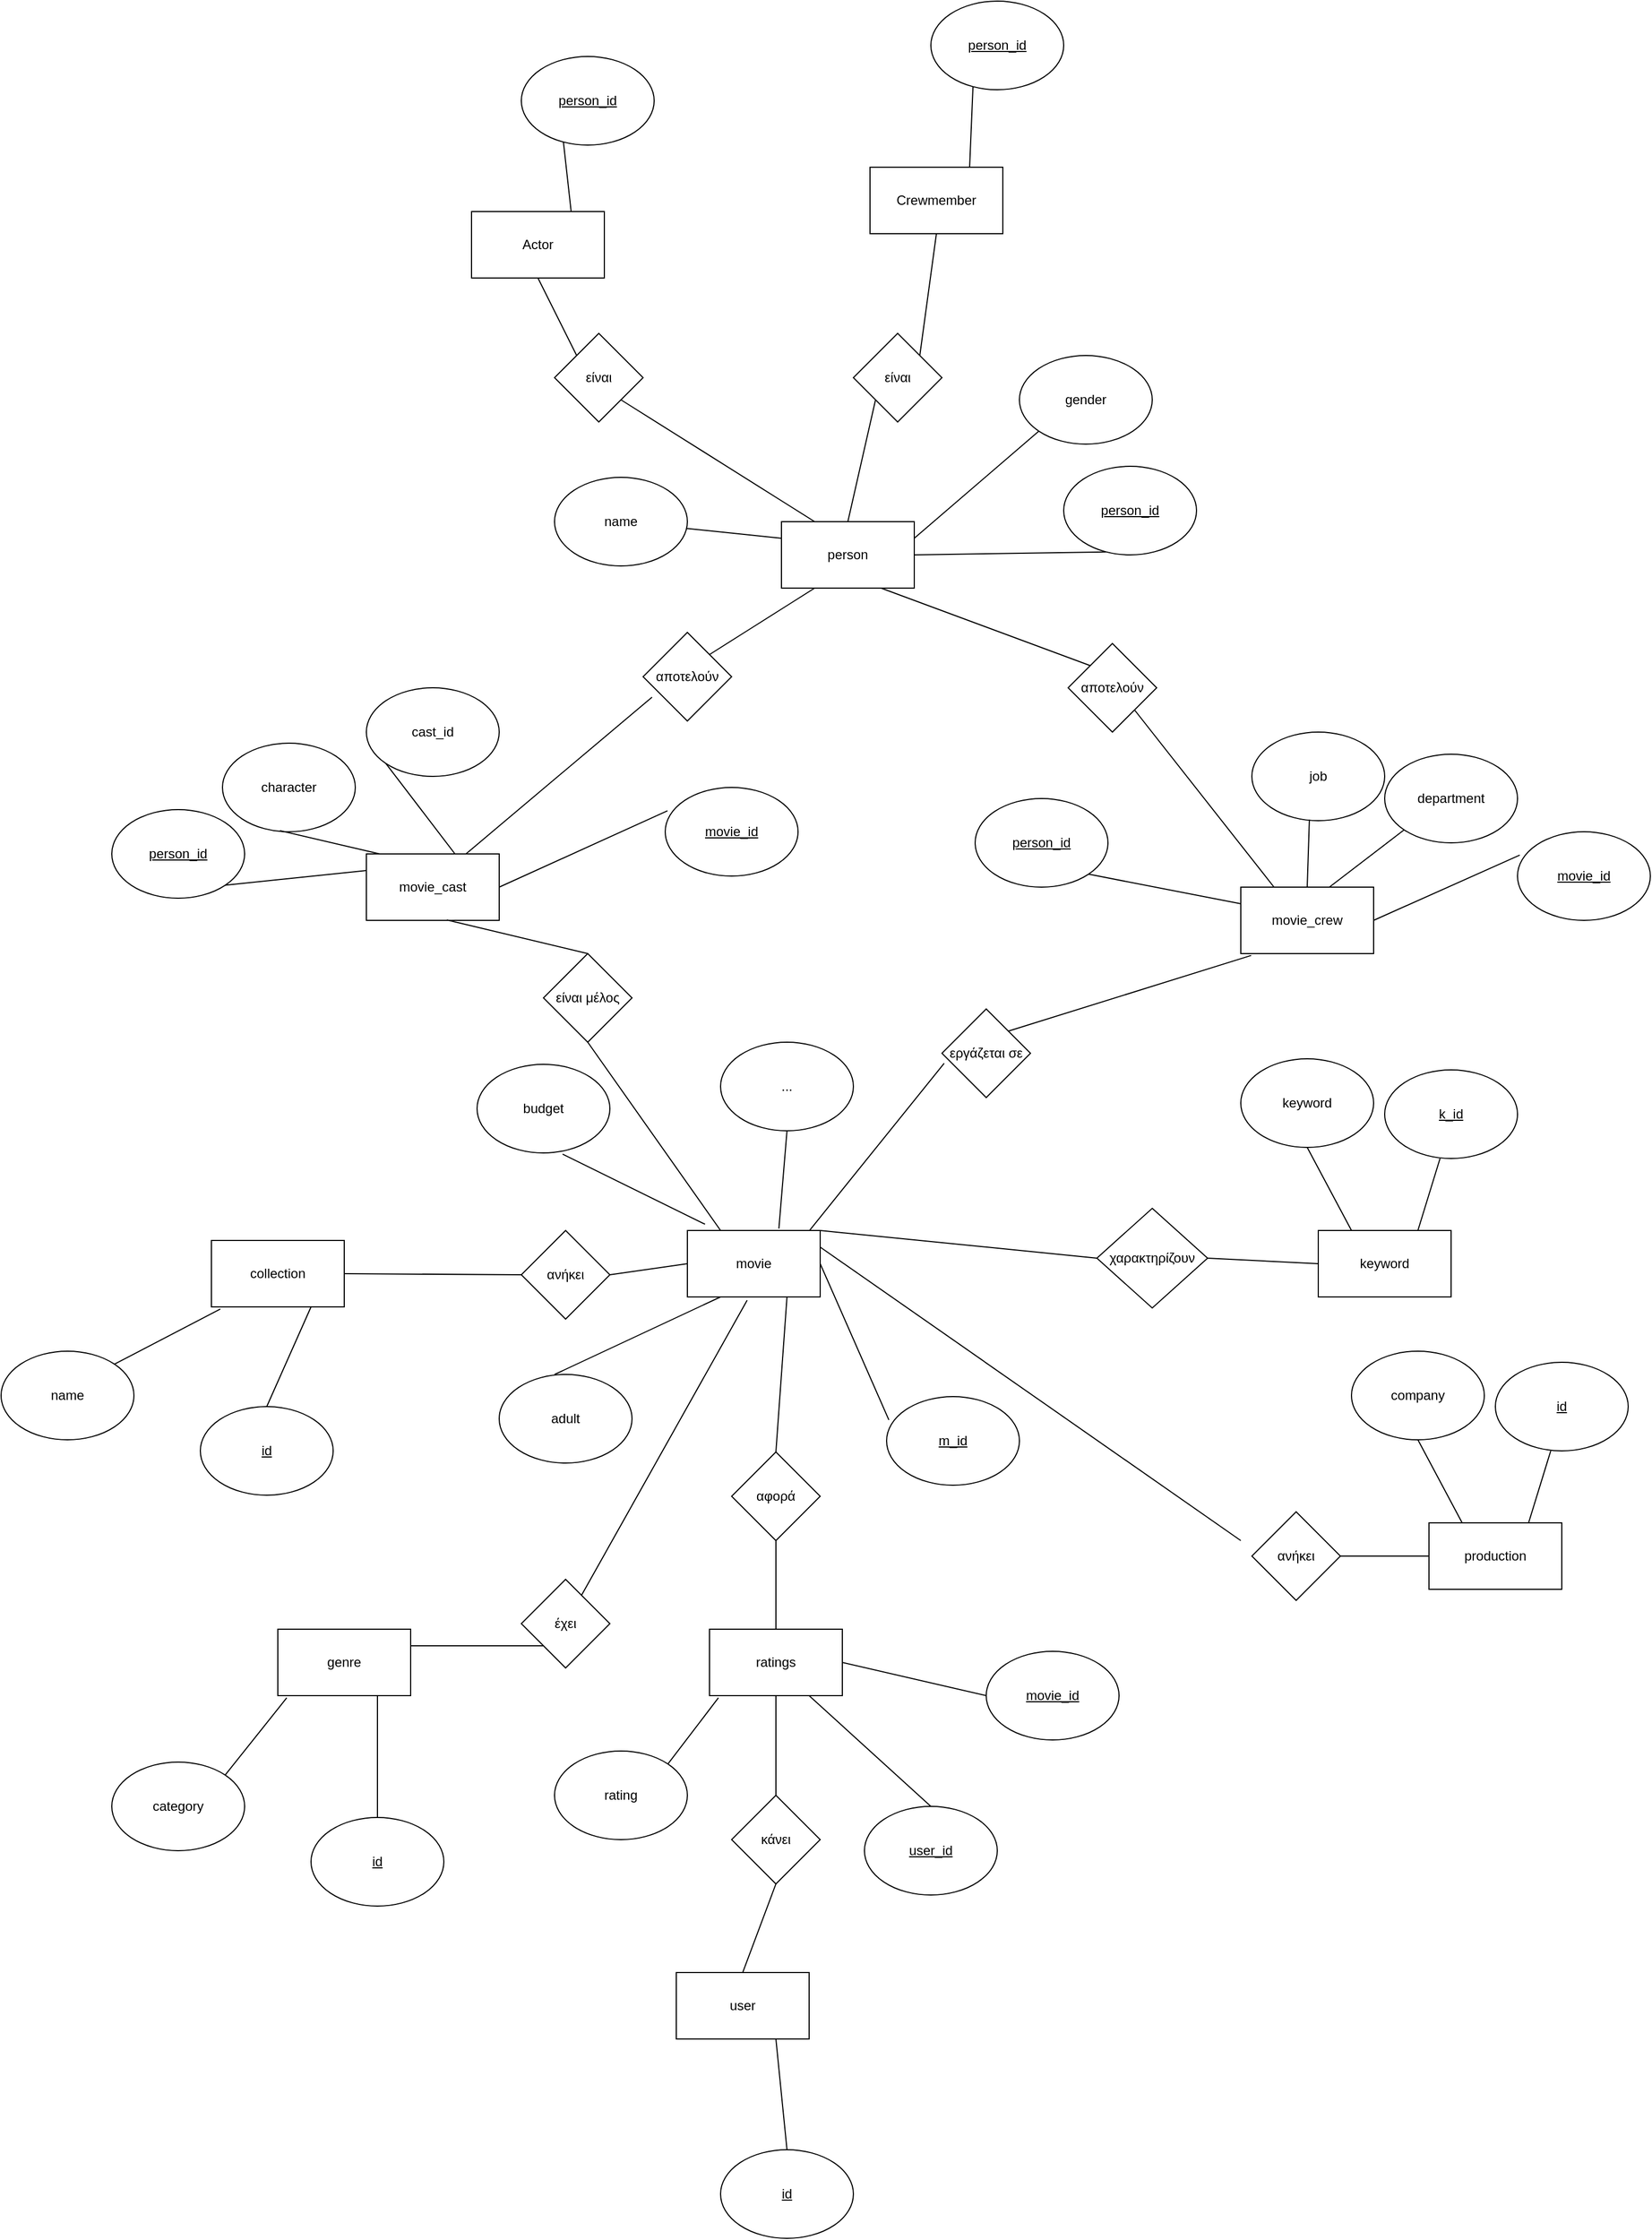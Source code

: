 <mxfile version="18.1.2" type="device"><diagram id="C5RBs43oDa-KdzZeNtuy" name="Page-1"><mxGraphModel dx="4152" dy="2188" grid="1" gridSize="10" guides="1" tooltips="1" connect="1" arrows="1" fold="1" page="1" pageScale="1" pageWidth="827" pageHeight="1169" math="0" shadow="0"><root><mxCell id="WIyWlLk6GJQsqaUBKTNV-0"/><mxCell id="WIyWlLk6GJQsqaUBKTNV-1" parent="WIyWlLk6GJQsqaUBKTNV-0"/><mxCell id="Zoi_12My8IMLWGskMC_7-0" value="movie" style="rounded=0;whiteSpace=wrap;html=1;" vertex="1" parent="WIyWlLk6GJQsqaUBKTNV-1"><mxGeometry x="1310" y="1160" width="120" height="60" as="geometry"/></mxCell><mxCell id="Zoi_12My8IMLWGskMC_7-1" value="budget" style="ellipse;whiteSpace=wrap;html=1;" vertex="1" parent="WIyWlLk6GJQsqaUBKTNV-1"><mxGeometry x="1120" y="1010" width="120" height="80" as="geometry"/></mxCell><mxCell id="Zoi_12My8IMLWGskMC_7-2" value="adult" style="ellipse;whiteSpace=wrap;html=1;" vertex="1" parent="WIyWlLk6GJQsqaUBKTNV-1"><mxGeometry x="1140" y="1290" width="120" height="80" as="geometry"/></mxCell><mxCell id="Zoi_12My8IMLWGskMC_7-3" value="&lt;u&gt;m_id&lt;/u&gt;" style="ellipse;whiteSpace=wrap;html=1;" vertex="1" parent="WIyWlLk6GJQsqaUBKTNV-1"><mxGeometry x="1490" y="1310" width="120" height="80" as="geometry"/></mxCell><mxCell id="Zoi_12My8IMLWGskMC_7-4" value="" style="endArrow=none;html=1;rounded=0;exitX=0.644;exitY=1.013;exitDx=0;exitDy=0;entryX=0.133;entryY=-0.094;entryDx=0;entryDy=0;entryPerimeter=0;exitPerimeter=0;" edge="1" parent="WIyWlLk6GJQsqaUBKTNV-1" source="Zoi_12My8IMLWGskMC_7-1" target="Zoi_12My8IMLWGskMC_7-0"><mxGeometry width="50" height="50" relative="1" as="geometry"><mxPoint x="1340" y="1090" as="sourcePoint"/><mxPoint x="1390" y="1040" as="targetPoint"/></mxGeometry></mxCell><mxCell id="Zoi_12My8IMLWGskMC_7-5" value="" style="endArrow=none;html=1;rounded=0;exitX=0.417;exitY=0;exitDx=0;exitDy=0;exitPerimeter=0;entryX=0.25;entryY=1;entryDx=0;entryDy=0;" edge="1" parent="WIyWlLk6GJQsqaUBKTNV-1" source="Zoi_12My8IMLWGskMC_7-2" target="Zoi_12My8IMLWGskMC_7-0"><mxGeometry width="50" height="50" relative="1" as="geometry"><mxPoint x="1340" y="1090" as="sourcePoint"/><mxPoint x="1390" y="1040" as="targetPoint"/></mxGeometry></mxCell><mxCell id="Zoi_12My8IMLWGskMC_7-6" value="" style="endArrow=none;html=1;rounded=0;exitX=1;exitY=0.5;exitDx=0;exitDy=0;entryX=0.017;entryY=0.263;entryDx=0;entryDy=0;entryPerimeter=0;" edge="1" parent="WIyWlLk6GJQsqaUBKTNV-1" source="Zoi_12My8IMLWGskMC_7-0" target="Zoi_12My8IMLWGskMC_7-3"><mxGeometry width="50" height="50" relative="1" as="geometry"><mxPoint x="1340" y="1090" as="sourcePoint"/><mxPoint x="1390" y="1040" as="targetPoint"/></mxGeometry></mxCell><mxCell id="Zoi_12My8IMLWGskMC_7-7" value="..." style="ellipse;whiteSpace=wrap;html=1;" vertex="1" parent="WIyWlLk6GJQsqaUBKTNV-1"><mxGeometry x="1340" y="990" width="120" height="80" as="geometry"/></mxCell><mxCell id="Zoi_12My8IMLWGskMC_7-8" value="" style="endArrow=none;html=1;rounded=0;exitX=0.5;exitY=1;exitDx=0;exitDy=0;entryX=0.689;entryY=-0.028;entryDx=0;entryDy=0;entryPerimeter=0;" edge="1" parent="WIyWlLk6GJQsqaUBKTNV-1" source="Zoi_12My8IMLWGskMC_7-7" target="Zoi_12My8IMLWGskMC_7-0"><mxGeometry width="50" height="50" relative="1" as="geometry"><mxPoint x="1340" y="1090" as="sourcePoint"/><mxPoint x="1390" y="1040" as="targetPoint"/></mxGeometry></mxCell><mxCell id="Zoi_12My8IMLWGskMC_7-9" value="movie_cast" style="rounded=0;whiteSpace=wrap;html=1;" vertex="1" parent="WIyWlLk6GJQsqaUBKTNV-1"><mxGeometry x="1020" y="820" width="120" height="60" as="geometry"/></mxCell><mxCell id="Zoi_12My8IMLWGskMC_7-10" value="character" style="ellipse;whiteSpace=wrap;html=1;" vertex="1" parent="WIyWlLk6GJQsqaUBKTNV-1"><mxGeometry x="890" y="720" width="120" height="80" as="geometry"/></mxCell><mxCell id="Zoi_12My8IMLWGskMC_7-11" value="cast_id" style="ellipse;whiteSpace=wrap;html=1;" vertex="1" parent="WIyWlLk6GJQsqaUBKTNV-1"><mxGeometry x="1020" y="670" width="120" height="80" as="geometry"/></mxCell><mxCell id="Zoi_12My8IMLWGskMC_7-12" value="&lt;u&gt;movie_id&lt;/u&gt;" style="ellipse;whiteSpace=wrap;html=1;" vertex="1" parent="WIyWlLk6GJQsqaUBKTNV-1"><mxGeometry x="1290" y="760" width="120" height="80" as="geometry"/></mxCell><mxCell id="Zoi_12My8IMLWGskMC_7-13" value="" style="endArrow=none;html=1;rounded=0;exitX=0.433;exitY=0.988;exitDx=0;exitDy=0;entryX=0.1;entryY=0;entryDx=0;entryDy=0;entryPerimeter=0;exitPerimeter=0;" edge="1" parent="WIyWlLk6GJQsqaUBKTNV-1" source="Zoi_12My8IMLWGskMC_7-10" target="Zoi_12My8IMLWGskMC_7-9"><mxGeometry width="50" height="50" relative="1" as="geometry"><mxPoint x="1060" y="770" as="sourcePoint"/><mxPoint x="1110" y="720" as="targetPoint"/></mxGeometry></mxCell><mxCell id="Zoi_12My8IMLWGskMC_7-14" value="" style="endArrow=none;html=1;rounded=0;exitX=0;exitY=1;exitDx=0;exitDy=0;entryX=0.667;entryY=0;entryDx=0;entryDy=0;entryPerimeter=0;" edge="1" parent="WIyWlLk6GJQsqaUBKTNV-1" source="Zoi_12My8IMLWGskMC_7-11" target="Zoi_12My8IMLWGskMC_7-9"><mxGeometry width="50" height="50" relative="1" as="geometry"><mxPoint x="1060" y="770" as="sourcePoint"/><mxPoint x="1110" y="720" as="targetPoint"/></mxGeometry></mxCell><mxCell id="Zoi_12My8IMLWGskMC_7-15" value="" style="endArrow=none;html=1;rounded=0;exitX=1;exitY=0.5;exitDx=0;exitDy=0;entryX=0.017;entryY=0.263;entryDx=0;entryDy=0;entryPerimeter=0;" edge="1" parent="WIyWlLk6GJQsqaUBKTNV-1" source="Zoi_12My8IMLWGskMC_7-9" target="Zoi_12My8IMLWGskMC_7-12"><mxGeometry width="50" height="50" relative="1" as="geometry"><mxPoint x="1060" y="770" as="sourcePoint"/><mxPoint x="1110" y="720" as="targetPoint"/></mxGeometry></mxCell><mxCell id="Zoi_12My8IMLWGskMC_7-16" value="&lt;u&gt;person_id&lt;/u&gt;" style="ellipse;whiteSpace=wrap;html=1;" vertex="1" parent="WIyWlLk6GJQsqaUBKTNV-1"><mxGeometry x="790" y="780" width="120" height="80" as="geometry"/></mxCell><mxCell id="Zoi_12My8IMLWGskMC_7-17" value="" style="endArrow=none;html=1;rounded=0;exitX=1;exitY=1;exitDx=0;exitDy=0;entryX=0;entryY=0.25;entryDx=0;entryDy=0;" edge="1" parent="WIyWlLk6GJQsqaUBKTNV-1" source="Zoi_12My8IMLWGskMC_7-16" target="Zoi_12My8IMLWGskMC_7-9"><mxGeometry width="50" height="50" relative="1" as="geometry"><mxPoint x="1060" y="770" as="sourcePoint"/><mxPoint x="1110" y="720" as="targetPoint"/></mxGeometry></mxCell><mxCell id="Zoi_12My8IMLWGskMC_7-19" value="gender" style="ellipse;whiteSpace=wrap;html=1;" vertex="1" parent="WIyWlLk6GJQsqaUBKTNV-1"><mxGeometry x="1610" y="370" width="120" height="80" as="geometry"/></mxCell><mxCell id="Zoi_12My8IMLWGskMC_7-20" value="" style="endArrow=none;html=1;rounded=0;exitX=0;exitY=1;exitDx=0;exitDy=0;entryX=1;entryY=0.25;entryDx=0;entryDy=0;" edge="1" parent="WIyWlLk6GJQsqaUBKTNV-1" source="Zoi_12My8IMLWGskMC_7-19" target="Zoi_12My8IMLWGskMC_7-122"><mxGeometry width="50" height="50" relative="1" as="geometry"><mxPoint x="1080" y="1060" as="sourcePoint"/><mxPoint x="1130" y="1010" as="targetPoint"/></mxGeometry></mxCell><mxCell id="Zoi_12My8IMLWGskMC_7-22" value="movie_crew" style="rounded=0;whiteSpace=wrap;html=1;" vertex="1" parent="WIyWlLk6GJQsqaUBKTNV-1"><mxGeometry x="1810" y="850" width="120" height="60" as="geometry"/></mxCell><mxCell id="Zoi_12My8IMLWGskMC_7-23" value="job" style="ellipse;whiteSpace=wrap;html=1;" vertex="1" parent="WIyWlLk6GJQsqaUBKTNV-1"><mxGeometry x="1820" y="710" width="120" height="80" as="geometry"/></mxCell><mxCell id="Zoi_12My8IMLWGskMC_7-24" value="department" style="ellipse;whiteSpace=wrap;html=1;" vertex="1" parent="WIyWlLk6GJQsqaUBKTNV-1"><mxGeometry x="1940" y="730" width="120" height="80" as="geometry"/></mxCell><mxCell id="Zoi_12My8IMLWGskMC_7-25" value="&lt;u&gt;movie_id&lt;/u&gt;" style="ellipse;whiteSpace=wrap;html=1;" vertex="1" parent="WIyWlLk6GJQsqaUBKTNV-1"><mxGeometry x="2060" y="800" width="120" height="80" as="geometry"/></mxCell><mxCell id="Zoi_12My8IMLWGskMC_7-26" value="" style="endArrow=none;html=1;rounded=0;exitX=0.433;exitY=0.988;exitDx=0;exitDy=0;entryX=0.5;entryY=0;entryDx=0;entryDy=0;exitPerimeter=0;" edge="1" parent="WIyWlLk6GJQsqaUBKTNV-1" source="Zoi_12My8IMLWGskMC_7-23" target="Zoi_12My8IMLWGskMC_7-22"><mxGeometry width="50" height="50" relative="1" as="geometry"><mxPoint x="1850" y="800" as="sourcePoint"/><mxPoint x="1900" y="750" as="targetPoint"/></mxGeometry></mxCell><mxCell id="Zoi_12My8IMLWGskMC_7-27" value="" style="endArrow=none;html=1;rounded=0;exitX=0;exitY=1;exitDx=0;exitDy=0;entryX=0.667;entryY=0;entryDx=0;entryDy=0;entryPerimeter=0;" edge="1" parent="WIyWlLk6GJQsqaUBKTNV-1" source="Zoi_12My8IMLWGskMC_7-24" target="Zoi_12My8IMLWGskMC_7-22"><mxGeometry width="50" height="50" relative="1" as="geometry"><mxPoint x="1850" y="800" as="sourcePoint"/><mxPoint x="1900" y="750" as="targetPoint"/></mxGeometry></mxCell><mxCell id="Zoi_12My8IMLWGskMC_7-28" value="" style="endArrow=none;html=1;rounded=0;exitX=1;exitY=0.5;exitDx=0;exitDy=0;entryX=0.017;entryY=0.263;entryDx=0;entryDy=0;entryPerimeter=0;" edge="1" parent="WIyWlLk6GJQsqaUBKTNV-1" source="Zoi_12My8IMLWGskMC_7-22" target="Zoi_12My8IMLWGskMC_7-25"><mxGeometry width="50" height="50" relative="1" as="geometry"><mxPoint x="1850" y="800" as="sourcePoint"/><mxPoint x="1900" y="750" as="targetPoint"/></mxGeometry></mxCell><mxCell id="Zoi_12My8IMLWGskMC_7-29" value="&lt;u&gt;person_id&lt;/u&gt;" style="ellipse;whiteSpace=wrap;html=1;" vertex="1" parent="WIyWlLk6GJQsqaUBKTNV-1"><mxGeometry x="1570" y="770" width="120" height="80" as="geometry"/></mxCell><mxCell id="Zoi_12My8IMLWGskMC_7-30" value="" style="endArrow=none;html=1;rounded=0;exitX=1;exitY=1;exitDx=0;exitDy=0;entryX=0;entryY=0.25;entryDx=0;entryDy=0;" edge="1" parent="WIyWlLk6GJQsqaUBKTNV-1" source="Zoi_12My8IMLWGskMC_7-29" target="Zoi_12My8IMLWGskMC_7-22"><mxGeometry width="50" height="50" relative="1" as="geometry"><mxPoint x="1850" y="800" as="sourcePoint"/><mxPoint x="1900" y="750" as="targetPoint"/></mxGeometry></mxCell><mxCell id="Zoi_12My8IMLWGskMC_7-35" value="collection" style="rounded=0;whiteSpace=wrap;html=1;" vertex="1" parent="WIyWlLk6GJQsqaUBKTNV-1"><mxGeometry x="880" y="1169" width="120" height="60" as="geometry"/></mxCell><mxCell id="Zoi_12My8IMLWGskMC_7-36" value="name" style="ellipse;whiteSpace=wrap;html=1;" vertex="1" parent="WIyWlLk6GJQsqaUBKTNV-1"><mxGeometry x="690" y="1269" width="120" height="80" as="geometry"/></mxCell><mxCell id="Zoi_12My8IMLWGskMC_7-37" value="&lt;u&gt;id&lt;/u&gt;" style="ellipse;whiteSpace=wrap;html=1;" vertex="1" parent="WIyWlLk6GJQsqaUBKTNV-1"><mxGeometry x="870" y="1319" width="120" height="80" as="geometry"/></mxCell><mxCell id="Zoi_12My8IMLWGskMC_7-38" value="" style="endArrow=none;html=1;rounded=0;exitX=1;exitY=0;exitDx=0;exitDy=0;entryX=0.067;entryY=1.033;entryDx=0;entryDy=0;entryPerimeter=0;" edge="1" parent="WIyWlLk6GJQsqaUBKTNV-1" source="Zoi_12My8IMLWGskMC_7-36" target="Zoi_12My8IMLWGskMC_7-35"><mxGeometry width="50" height="50" relative="1" as="geometry"><mxPoint x="920" y="1119" as="sourcePoint"/><mxPoint x="970" y="1069" as="targetPoint"/></mxGeometry></mxCell><mxCell id="Zoi_12My8IMLWGskMC_7-39" value="" style="endArrow=none;html=1;rounded=0;exitX=0.75;exitY=1;exitDx=0;exitDy=0;entryX=0.5;entryY=0;entryDx=0;entryDy=0;" edge="1" parent="WIyWlLk6GJQsqaUBKTNV-1" source="Zoi_12My8IMLWGskMC_7-35" target="Zoi_12My8IMLWGskMC_7-37"><mxGeometry width="50" height="50" relative="1" as="geometry"><mxPoint x="920" y="1119" as="sourcePoint"/><mxPoint x="970" y="1069" as="targetPoint"/></mxGeometry></mxCell><mxCell id="Zoi_12My8IMLWGskMC_7-45" value="ratings" style="rounded=0;whiteSpace=wrap;html=1;" vertex="1" parent="WIyWlLk6GJQsqaUBKTNV-1"><mxGeometry x="1330" y="1520" width="120" height="60" as="geometry"/></mxCell><mxCell id="Zoi_12My8IMLWGskMC_7-46" value="rating" style="ellipse;whiteSpace=wrap;html=1;" vertex="1" parent="WIyWlLk6GJQsqaUBKTNV-1"><mxGeometry x="1190" y="1630" width="120" height="80" as="geometry"/></mxCell><mxCell id="Zoi_12My8IMLWGskMC_7-47" value="&lt;u&gt;user_id&lt;/u&gt;" style="ellipse;whiteSpace=wrap;html=1;" vertex="1" parent="WIyWlLk6GJQsqaUBKTNV-1"><mxGeometry x="1470" y="1680" width="120" height="80" as="geometry"/></mxCell><mxCell id="Zoi_12My8IMLWGskMC_7-48" value="" style="endArrow=none;html=1;rounded=0;exitX=1;exitY=0;exitDx=0;exitDy=0;entryX=0.067;entryY=1.033;entryDx=0;entryDy=0;entryPerimeter=0;" edge="1" parent="WIyWlLk6GJQsqaUBKTNV-1" source="Zoi_12My8IMLWGskMC_7-46" target="Zoi_12My8IMLWGskMC_7-45"><mxGeometry width="50" height="50" relative="1" as="geometry"><mxPoint x="1420" y="1480" as="sourcePoint"/><mxPoint x="1470" y="1430" as="targetPoint"/></mxGeometry></mxCell><mxCell id="Zoi_12My8IMLWGskMC_7-49" value="" style="endArrow=none;html=1;rounded=0;exitX=0.75;exitY=1;exitDx=0;exitDy=0;entryX=0.5;entryY=0;entryDx=0;entryDy=0;" edge="1" parent="WIyWlLk6GJQsqaUBKTNV-1" source="Zoi_12My8IMLWGskMC_7-45" target="Zoi_12My8IMLWGskMC_7-47"><mxGeometry width="50" height="50" relative="1" as="geometry"><mxPoint x="1420" y="1480" as="sourcePoint"/><mxPoint x="1470" y="1430" as="targetPoint"/></mxGeometry></mxCell><mxCell id="Zoi_12My8IMLWGskMC_7-50" value="keyword" style="rounded=0;whiteSpace=wrap;html=1;" vertex="1" parent="WIyWlLk6GJQsqaUBKTNV-1"><mxGeometry x="1880" y="1160" width="120" height="60" as="geometry"/></mxCell><mxCell id="Zoi_12My8IMLWGskMC_7-51" value="keyword" style="ellipse;whiteSpace=wrap;html=1;" vertex="1" parent="WIyWlLk6GJQsqaUBKTNV-1"><mxGeometry x="1810" y="1005" width="120" height="80" as="geometry"/></mxCell><mxCell id="Zoi_12My8IMLWGskMC_7-52" value="&lt;u&gt;k_id&lt;/u&gt;" style="ellipse;whiteSpace=wrap;html=1;" vertex="1" parent="WIyWlLk6GJQsqaUBKTNV-1"><mxGeometry x="1940" y="1015" width="120" height="80" as="geometry"/></mxCell><mxCell id="Zoi_12My8IMLWGskMC_7-53" value="" style="endArrow=none;html=1;rounded=0;exitX=0.5;exitY=1;exitDx=0;exitDy=0;entryX=0.25;entryY=0;entryDx=0;entryDy=0;" edge="1" parent="WIyWlLk6GJQsqaUBKTNV-1" source="Zoi_12My8IMLWGskMC_7-51" target="Zoi_12My8IMLWGskMC_7-50"><mxGeometry width="50" height="50" relative="1" as="geometry"><mxPoint x="1970" y="1120" as="sourcePoint"/><mxPoint x="2020" y="1070" as="targetPoint"/></mxGeometry></mxCell><mxCell id="Zoi_12My8IMLWGskMC_7-54" value="" style="endArrow=none;html=1;rounded=0;exitX=0.75;exitY=0;exitDx=0;exitDy=0;" edge="1" parent="WIyWlLk6GJQsqaUBKTNV-1" source="Zoi_12My8IMLWGskMC_7-50"><mxGeometry width="50" height="50" relative="1" as="geometry"><mxPoint x="1970" y="1120" as="sourcePoint"/><mxPoint x="1990" y="1095" as="targetPoint"/></mxGeometry></mxCell><mxCell id="Zoi_12My8IMLWGskMC_7-60" value="production" style="rounded=0;whiteSpace=wrap;html=1;" vertex="1" parent="WIyWlLk6GJQsqaUBKTNV-1"><mxGeometry x="1980" y="1424" width="120" height="60" as="geometry"/></mxCell><mxCell id="Zoi_12My8IMLWGskMC_7-61" value="company" style="ellipse;whiteSpace=wrap;html=1;" vertex="1" parent="WIyWlLk6GJQsqaUBKTNV-1"><mxGeometry x="1910" y="1269" width="120" height="80" as="geometry"/></mxCell><mxCell id="Zoi_12My8IMLWGskMC_7-62" value="&lt;u&gt;id&lt;/u&gt;" style="ellipse;whiteSpace=wrap;html=1;" vertex="1" parent="WIyWlLk6GJQsqaUBKTNV-1"><mxGeometry x="2040" y="1279" width="120" height="80" as="geometry"/></mxCell><mxCell id="Zoi_12My8IMLWGskMC_7-63" value="" style="endArrow=none;html=1;rounded=0;exitX=0.5;exitY=1;exitDx=0;exitDy=0;entryX=0.25;entryY=0;entryDx=0;entryDy=0;" edge="1" parent="WIyWlLk6GJQsqaUBKTNV-1" source="Zoi_12My8IMLWGskMC_7-61" target="Zoi_12My8IMLWGskMC_7-60"><mxGeometry width="50" height="50" relative="1" as="geometry"><mxPoint x="2070" y="1384" as="sourcePoint"/><mxPoint x="2120" y="1334" as="targetPoint"/></mxGeometry></mxCell><mxCell id="Zoi_12My8IMLWGskMC_7-64" value="" style="endArrow=none;html=1;rounded=0;exitX=0.75;exitY=0;exitDx=0;exitDy=0;" edge="1" parent="WIyWlLk6GJQsqaUBKTNV-1" source="Zoi_12My8IMLWGskMC_7-60"><mxGeometry width="50" height="50" relative="1" as="geometry"><mxPoint x="2070" y="1384" as="sourcePoint"/><mxPoint x="2090" y="1359" as="targetPoint"/></mxGeometry></mxCell><mxCell id="Zoi_12My8IMLWGskMC_7-70" value="genre" style="rounded=0;whiteSpace=wrap;html=1;" vertex="1" parent="WIyWlLk6GJQsqaUBKTNV-1"><mxGeometry x="940" y="1520" width="120" height="60" as="geometry"/></mxCell><mxCell id="Zoi_12My8IMLWGskMC_7-71" value="category" style="ellipse;whiteSpace=wrap;html=1;" vertex="1" parent="WIyWlLk6GJQsqaUBKTNV-1"><mxGeometry x="790" y="1640" width="120" height="80" as="geometry"/></mxCell><mxCell id="Zoi_12My8IMLWGskMC_7-72" value="&lt;u&gt;id&lt;/u&gt;" style="ellipse;whiteSpace=wrap;html=1;" vertex="1" parent="WIyWlLk6GJQsqaUBKTNV-1"><mxGeometry x="970" y="1690" width="120" height="80" as="geometry"/></mxCell><mxCell id="Zoi_12My8IMLWGskMC_7-73" value="" style="endArrow=none;html=1;rounded=0;exitX=1;exitY=0;exitDx=0;exitDy=0;entryX=0.067;entryY=1.033;entryDx=0;entryDy=0;entryPerimeter=0;" edge="1" parent="WIyWlLk6GJQsqaUBKTNV-1" source="Zoi_12My8IMLWGskMC_7-71" target="Zoi_12My8IMLWGskMC_7-70"><mxGeometry width="50" height="50" relative="1" as="geometry"><mxPoint x="1020" y="1490" as="sourcePoint"/><mxPoint x="1070" y="1440" as="targetPoint"/></mxGeometry></mxCell><mxCell id="Zoi_12My8IMLWGskMC_7-74" value="" style="endArrow=none;html=1;rounded=0;exitX=0.75;exitY=1;exitDx=0;exitDy=0;entryX=0.5;entryY=0;entryDx=0;entryDy=0;" edge="1" parent="WIyWlLk6GJQsqaUBKTNV-1" source="Zoi_12My8IMLWGskMC_7-70" target="Zoi_12My8IMLWGskMC_7-72"><mxGeometry width="50" height="50" relative="1" as="geometry"><mxPoint x="1020" y="1490" as="sourcePoint"/><mxPoint x="1070" y="1440" as="targetPoint"/></mxGeometry></mxCell><mxCell id="Zoi_12My8IMLWGskMC_7-75" value="user" style="rounded=0;whiteSpace=wrap;html=1;" vertex="1" parent="WIyWlLk6GJQsqaUBKTNV-1"><mxGeometry x="1300" y="1830" width="120" height="60" as="geometry"/></mxCell><mxCell id="Zoi_12My8IMLWGskMC_7-76" value="&lt;u&gt;id&lt;/u&gt;" style="ellipse;whiteSpace=wrap;html=1;" vertex="1" parent="WIyWlLk6GJQsqaUBKTNV-1"><mxGeometry x="1340" y="1990" width="120" height="80" as="geometry"/></mxCell><mxCell id="Zoi_12My8IMLWGskMC_7-77" value="" style="endArrow=none;html=1;rounded=0;exitX=0.75;exitY=1;exitDx=0;exitDy=0;entryX=0.5;entryY=0;entryDx=0;entryDy=0;" edge="1" parent="WIyWlLk6GJQsqaUBKTNV-1" source="Zoi_12My8IMLWGskMC_7-75" target="Zoi_12My8IMLWGskMC_7-76"><mxGeometry width="50" height="50" relative="1" as="geometry"><mxPoint x="1390" y="1790" as="sourcePoint"/><mxPoint x="1440" y="1740" as="targetPoint"/></mxGeometry></mxCell><mxCell id="Zoi_12My8IMLWGskMC_7-78" value="&lt;u&gt;movie_id&lt;/u&gt;" style="ellipse;whiteSpace=wrap;html=1;" vertex="1" parent="WIyWlLk6GJQsqaUBKTNV-1"><mxGeometry x="1580" y="1540" width="120" height="80" as="geometry"/></mxCell><mxCell id="Zoi_12My8IMLWGskMC_7-79" value="" style="endArrow=none;html=1;rounded=0;exitX=1;exitY=0.5;exitDx=0;exitDy=0;entryX=0;entryY=0.5;entryDx=0;entryDy=0;" edge="1" parent="WIyWlLk6GJQsqaUBKTNV-1" source="Zoi_12My8IMLWGskMC_7-45" target="Zoi_12My8IMLWGskMC_7-78"><mxGeometry width="50" height="50" relative="1" as="geometry"><mxPoint x="1240" y="1490" as="sourcePoint"/><mxPoint x="1290" y="1440" as="targetPoint"/></mxGeometry></mxCell><mxCell id="Zoi_12My8IMLWGskMC_7-80" value="είναι μέλος" style="rhombus;whiteSpace=wrap;html=1;" vertex="1" parent="WIyWlLk6GJQsqaUBKTNV-1"><mxGeometry x="1180" y="910" width="80" height="80" as="geometry"/></mxCell><mxCell id="Zoi_12My8IMLWGskMC_7-81" value="" style="endArrow=none;html=1;rounded=0;exitX=0.606;exitY=0.994;exitDx=0;exitDy=0;exitPerimeter=0;entryX=0.5;entryY=0;entryDx=0;entryDy=0;" edge="1" parent="WIyWlLk6GJQsqaUBKTNV-1" source="Zoi_12My8IMLWGskMC_7-9" target="Zoi_12My8IMLWGskMC_7-80"><mxGeometry width="50" height="50" relative="1" as="geometry"><mxPoint x="1240" y="1090" as="sourcePoint"/><mxPoint x="1290" y="1040" as="targetPoint"/></mxGeometry></mxCell><mxCell id="Zoi_12My8IMLWGskMC_7-82" value="" style="endArrow=none;html=1;rounded=0;exitX=0.5;exitY=1;exitDx=0;exitDy=0;entryX=0.25;entryY=0;entryDx=0;entryDy=0;" edge="1" parent="WIyWlLk6GJQsqaUBKTNV-1" source="Zoi_12My8IMLWGskMC_7-80" target="Zoi_12My8IMLWGskMC_7-0"><mxGeometry width="50" height="50" relative="1" as="geometry"><mxPoint x="1240" y="1090" as="sourcePoint"/><mxPoint x="1290" y="1040" as="targetPoint"/></mxGeometry></mxCell><mxCell id="Zoi_12My8IMLWGskMC_7-83" value="εργάζεται σε" style="rhombus;whiteSpace=wrap;html=1;" vertex="1" parent="WIyWlLk6GJQsqaUBKTNV-1"><mxGeometry x="1540" y="960" width="80" height="80" as="geometry"/></mxCell><mxCell id="Zoi_12My8IMLWGskMC_7-84" value="" style="endArrow=none;html=1;rounded=0;exitX=0.922;exitY=-0.006;exitDx=0;exitDy=0;exitPerimeter=0;entryX=0.025;entryY=0.613;entryDx=0;entryDy=0;entryPerimeter=0;" edge="1" parent="WIyWlLk6GJQsqaUBKTNV-1" source="Zoi_12My8IMLWGskMC_7-0" target="Zoi_12My8IMLWGskMC_7-83"><mxGeometry width="50" height="50" relative="1" as="geometry"><mxPoint x="1560" y="950" as="sourcePoint"/><mxPoint x="1610" y="900" as="targetPoint"/></mxGeometry></mxCell><mxCell id="Zoi_12My8IMLWGskMC_7-85" value="" style="endArrow=none;html=1;rounded=0;exitX=1;exitY=0;exitDx=0;exitDy=0;entryX=0.078;entryY=1.028;entryDx=0;entryDy=0;entryPerimeter=0;" edge="1" parent="WIyWlLk6GJQsqaUBKTNV-1" source="Zoi_12My8IMLWGskMC_7-83" target="Zoi_12My8IMLWGskMC_7-22"><mxGeometry width="50" height="50" relative="1" as="geometry"><mxPoint x="1560" y="950" as="sourcePoint"/><mxPoint x="1610" y="900" as="targetPoint"/></mxGeometry></mxCell><mxCell id="Zoi_12My8IMLWGskMC_7-86" value="ανήκει" style="rhombus;whiteSpace=wrap;html=1;" vertex="1" parent="WIyWlLk6GJQsqaUBKTNV-1"><mxGeometry x="1160" y="1160" width="80" height="80" as="geometry"/></mxCell><mxCell id="Zoi_12My8IMLWGskMC_7-87" value="" style="endArrow=none;html=1;rounded=0;exitX=1;exitY=0.5;exitDx=0;exitDy=0;entryX=0;entryY=0.5;entryDx=0;entryDy=0;" edge="1" parent="WIyWlLk6GJQsqaUBKTNV-1" source="Zoi_12My8IMLWGskMC_7-86" target="Zoi_12My8IMLWGskMC_7-0"><mxGeometry width="50" height="50" relative="1" as="geometry"><mxPoint x="1170" y="950" as="sourcePoint"/><mxPoint x="1220" y="900" as="targetPoint"/></mxGeometry></mxCell><mxCell id="Zoi_12My8IMLWGskMC_7-88" value="" style="endArrow=none;html=1;rounded=0;exitX=1;exitY=0.5;exitDx=0;exitDy=0;entryX=0;entryY=0.5;entryDx=0;entryDy=0;" edge="1" parent="WIyWlLk6GJQsqaUBKTNV-1" source="Zoi_12My8IMLWGskMC_7-35" target="Zoi_12My8IMLWGskMC_7-86"><mxGeometry width="50" height="50" relative="1" as="geometry"><mxPoint x="1090" y="1200" as="sourcePoint"/><mxPoint x="1220" y="900" as="targetPoint"/></mxGeometry></mxCell><mxCell id="Zoi_12My8IMLWGskMC_7-92" value="" style="endArrow=none;html=1;rounded=0;exitX=1;exitY=0;exitDx=0;exitDy=0;entryX=0;entryY=0.5;entryDx=0;entryDy=0;" edge="1" parent="WIyWlLk6GJQsqaUBKTNV-1" source="Zoi_12My8IMLWGskMC_7-0" target="Zoi_12My8IMLWGskMC_7-93"><mxGeometry width="50" height="50" relative="1" as="geometry"><mxPoint x="1800" y="950" as="sourcePoint"/><mxPoint x="1580" y="1130" as="targetPoint"/></mxGeometry></mxCell><mxCell id="Zoi_12My8IMLWGskMC_7-93" value="χαρακτηρίζουν" style="rhombus;whiteSpace=wrap;html=1;" vertex="1" parent="WIyWlLk6GJQsqaUBKTNV-1"><mxGeometry x="1680" y="1140" width="100" height="90" as="geometry"/></mxCell><mxCell id="Zoi_12My8IMLWGskMC_7-98" value="ανήκει" style="rhombus;whiteSpace=wrap;html=1;" vertex="1" parent="WIyWlLk6GJQsqaUBKTNV-1"><mxGeometry x="1820" y="1414" width="80" height="80" as="geometry"/></mxCell><mxCell id="Zoi_12My8IMLWGskMC_7-100" value="" style="endArrow=none;html=1;rounded=0;exitX=1;exitY=0.25;exitDx=0;exitDy=0;" edge="1" parent="WIyWlLk6GJQsqaUBKTNV-1" source="Zoi_12My8IMLWGskMC_7-0"><mxGeometry width="50" height="50" relative="1" as="geometry"><mxPoint x="1800" y="1430" as="sourcePoint"/><mxPoint x="1810" y="1440" as="targetPoint"/></mxGeometry></mxCell><mxCell id="Zoi_12My8IMLWGskMC_7-103" value="" style="endArrow=none;html=1;rounded=0;exitX=1;exitY=0.5;exitDx=0;exitDy=0;entryX=0;entryY=0.5;entryDx=0;entryDy=0;" edge="1" parent="WIyWlLk6GJQsqaUBKTNV-1" source="Zoi_12My8IMLWGskMC_7-98" target="Zoi_12My8IMLWGskMC_7-60"><mxGeometry width="50" height="50" relative="1" as="geometry"><mxPoint x="1550" y="1234" as="sourcePoint"/><mxPoint x="1600" y="1184" as="targetPoint"/></mxGeometry></mxCell><mxCell id="Zoi_12My8IMLWGskMC_7-104" value="αφορά" style="rhombus;whiteSpace=wrap;html=1;" vertex="1" parent="WIyWlLk6GJQsqaUBKTNV-1"><mxGeometry x="1350" y="1360" width="80" height="80" as="geometry"/></mxCell><mxCell id="Zoi_12My8IMLWGskMC_7-105" value="κάνει" style="rhombus;whiteSpace=wrap;html=1;" vertex="1" parent="WIyWlLk6GJQsqaUBKTNV-1"><mxGeometry x="1350" y="1670" width="80" height="80" as="geometry"/></mxCell><mxCell id="Zoi_12My8IMLWGskMC_7-106" value="" style="endArrow=none;html=1;rounded=0;exitX=0.5;exitY=0;exitDx=0;exitDy=0;entryX=0.5;entryY=1;entryDx=0;entryDy=0;" edge="1" parent="WIyWlLk6GJQsqaUBKTNV-1" source="Zoi_12My8IMLWGskMC_7-75" target="Zoi_12My8IMLWGskMC_7-105"><mxGeometry width="50" height="50" relative="1" as="geometry"><mxPoint x="1420" y="1440" as="sourcePoint"/><mxPoint x="1470" y="1390" as="targetPoint"/></mxGeometry></mxCell><mxCell id="Zoi_12My8IMLWGskMC_7-107" value="" style="endArrow=none;html=1;rounded=0;exitX=0.5;exitY=0;exitDx=0;exitDy=0;entryX=0.5;entryY=1;entryDx=0;entryDy=0;" edge="1" parent="WIyWlLk6GJQsqaUBKTNV-1" source="Zoi_12My8IMLWGskMC_7-105" target="Zoi_12My8IMLWGskMC_7-45"><mxGeometry width="50" height="50" relative="1" as="geometry"><mxPoint x="1420" y="1440" as="sourcePoint"/><mxPoint x="1470" y="1390" as="targetPoint"/></mxGeometry></mxCell><mxCell id="Zoi_12My8IMLWGskMC_7-108" value="" style="endArrow=none;html=1;rounded=0;exitX=0.5;exitY=0;exitDx=0;exitDy=0;entryX=0.5;entryY=1;entryDx=0;entryDy=0;" edge="1" parent="WIyWlLk6GJQsqaUBKTNV-1" source="Zoi_12My8IMLWGskMC_7-45" target="Zoi_12My8IMLWGskMC_7-104"><mxGeometry width="50" height="50" relative="1" as="geometry"><mxPoint x="1420" y="1440" as="sourcePoint"/><mxPoint x="1470" y="1390" as="targetPoint"/></mxGeometry></mxCell><mxCell id="Zoi_12My8IMLWGskMC_7-109" value="" style="endArrow=none;html=1;rounded=0;exitX=0.5;exitY=0;exitDx=0;exitDy=0;entryX=0.75;entryY=1;entryDx=0;entryDy=0;" edge="1" parent="WIyWlLk6GJQsqaUBKTNV-1" source="Zoi_12My8IMLWGskMC_7-104" target="Zoi_12My8IMLWGskMC_7-0"><mxGeometry width="50" height="50" relative="1" as="geometry"><mxPoint x="1420" y="1440" as="sourcePoint"/><mxPoint x="1470" y="1390" as="targetPoint"/></mxGeometry></mxCell><mxCell id="Zoi_12My8IMLWGskMC_7-116" value="έχει" style="rhombus;whiteSpace=wrap;html=1;" vertex="1" parent="WIyWlLk6GJQsqaUBKTNV-1"><mxGeometry x="1160" y="1475" width="80" height="80" as="geometry"/></mxCell><mxCell id="Zoi_12My8IMLWGskMC_7-117" value="" style="endArrow=none;html=1;rounded=0;exitX=1;exitY=0.25;exitDx=0;exitDy=0;entryX=0;entryY=1;entryDx=0;entryDy=0;" edge="1" parent="WIyWlLk6GJQsqaUBKTNV-1" source="Zoi_12My8IMLWGskMC_7-70" target="Zoi_12My8IMLWGskMC_7-116"><mxGeometry width="50" height="50" relative="1" as="geometry"><mxPoint x="1060" y="1660" as="sourcePoint"/><mxPoint x="1430" y="1400" as="targetPoint"/></mxGeometry></mxCell><mxCell id="Zoi_12My8IMLWGskMC_7-118" value="" style="endArrow=none;html=1;rounded=0;entryX=0.45;entryY=1.05;entryDx=0;entryDy=0;entryPerimeter=0;" edge="1" parent="WIyWlLk6GJQsqaUBKTNV-1" source="Zoi_12My8IMLWGskMC_7-116" target="Zoi_12My8IMLWGskMC_7-0"><mxGeometry width="50" height="50" relative="1" as="geometry"><mxPoint x="1380" y="1450" as="sourcePoint"/><mxPoint x="1430" y="1400" as="targetPoint"/></mxGeometry></mxCell><mxCell id="Zoi_12My8IMLWGskMC_7-121" value="" style="endArrow=none;html=1;rounded=0;exitX=1;exitY=0.5;exitDx=0;exitDy=0;entryX=0;entryY=0.5;entryDx=0;entryDy=0;" edge="1" parent="WIyWlLk6GJQsqaUBKTNV-1" source="Zoi_12My8IMLWGskMC_7-93" target="Zoi_12My8IMLWGskMC_7-50"><mxGeometry width="50" height="50" relative="1" as="geometry"><mxPoint x="1560" y="1130" as="sourcePoint"/><mxPoint x="1610" y="1080" as="targetPoint"/></mxGeometry></mxCell><mxCell id="Zoi_12My8IMLWGskMC_7-122" value="person" style="rounded=0;whiteSpace=wrap;html=1;" vertex="1" parent="WIyWlLk6GJQsqaUBKTNV-1"><mxGeometry x="1395" y="520" width="120" height="60" as="geometry"/></mxCell><mxCell id="Zoi_12My8IMLWGskMC_7-123" value="name" style="ellipse;whiteSpace=wrap;html=1;" vertex="1" parent="WIyWlLk6GJQsqaUBKTNV-1"><mxGeometry x="1190" y="480" width="120" height="80" as="geometry"/></mxCell><mxCell id="Zoi_12My8IMLWGskMC_7-124" value="&lt;u&gt;person_id&lt;/u&gt;" style="ellipse;whiteSpace=wrap;html=1;" vertex="1" parent="WIyWlLk6GJQsqaUBKTNV-1"><mxGeometry x="1650" y="470" width="120" height="80" as="geometry"/></mxCell><mxCell id="Zoi_12My8IMLWGskMC_7-125" value="" style="endArrow=none;html=1;rounded=0;entryX=0;entryY=0.25;entryDx=0;entryDy=0;" edge="1" source="Zoi_12My8IMLWGskMC_7-123" target="Zoi_12My8IMLWGskMC_7-122" parent="WIyWlLk6GJQsqaUBKTNV-1"><mxGeometry width="50" height="50" relative="1" as="geometry"><mxPoint x="1435" y="470" as="sourcePoint"/><mxPoint x="1485" y="420" as="targetPoint"/></mxGeometry></mxCell><mxCell id="Zoi_12My8IMLWGskMC_7-126" value="" style="endArrow=none;html=1;rounded=0;exitX=1;exitY=0.5;exitDx=0;exitDy=0;entryX=0.317;entryY=0.967;entryDx=0;entryDy=0;entryPerimeter=0;" edge="1" source="Zoi_12My8IMLWGskMC_7-122" target="Zoi_12My8IMLWGskMC_7-124" parent="WIyWlLk6GJQsqaUBKTNV-1"><mxGeometry width="50" height="50" relative="1" as="geometry"><mxPoint x="1435" y="470" as="sourcePoint"/><mxPoint x="1485" y="420" as="targetPoint"/></mxGeometry></mxCell><mxCell id="Zoi_12My8IMLWGskMC_7-129" value="Actor" style="rounded=0;whiteSpace=wrap;html=1;" vertex="1" parent="WIyWlLk6GJQsqaUBKTNV-1"><mxGeometry x="1115" y="240" width="120" height="60" as="geometry"/></mxCell><mxCell id="Zoi_12My8IMLWGskMC_7-131" value="&lt;u&gt;person_id&lt;/u&gt;" style="ellipse;whiteSpace=wrap;html=1;" vertex="1" parent="WIyWlLk6GJQsqaUBKTNV-1"><mxGeometry x="1160" y="100" width="120" height="80" as="geometry"/></mxCell><mxCell id="Zoi_12My8IMLWGskMC_7-133" value="" style="endArrow=none;html=1;rounded=0;exitX=0.75;exitY=0;exitDx=0;exitDy=0;entryX=0.317;entryY=0.967;entryDx=0;entryDy=0;entryPerimeter=0;" edge="1" source="Zoi_12My8IMLWGskMC_7-129" target="Zoi_12My8IMLWGskMC_7-131" parent="WIyWlLk6GJQsqaUBKTNV-1"><mxGeometry width="50" height="50" relative="1" as="geometry"><mxPoint x="1155" y="190" as="sourcePoint"/><mxPoint x="1205" y="140" as="targetPoint"/></mxGeometry></mxCell><mxCell id="Zoi_12My8IMLWGskMC_7-136" value="Crewmember" style="rounded=0;whiteSpace=wrap;html=1;" vertex="1" parent="WIyWlLk6GJQsqaUBKTNV-1"><mxGeometry x="1475" y="200" width="120" height="60" as="geometry"/></mxCell><mxCell id="Zoi_12My8IMLWGskMC_7-138" value="&lt;u&gt;person_id&lt;/u&gt;" style="ellipse;whiteSpace=wrap;html=1;" vertex="1" parent="WIyWlLk6GJQsqaUBKTNV-1"><mxGeometry x="1530" y="50" width="120" height="80" as="geometry"/></mxCell><mxCell id="Zoi_12My8IMLWGskMC_7-140" value="" style="endArrow=none;html=1;rounded=0;exitX=0.75;exitY=0;exitDx=0;exitDy=0;entryX=0.317;entryY=0.967;entryDx=0;entryDy=0;entryPerimeter=0;" edge="1" source="Zoi_12My8IMLWGskMC_7-136" target="Zoi_12My8IMLWGskMC_7-138" parent="WIyWlLk6GJQsqaUBKTNV-1"><mxGeometry width="50" height="50" relative="1" as="geometry"><mxPoint x="1515" y="150" as="sourcePoint"/><mxPoint x="1565" y="100" as="targetPoint"/></mxGeometry></mxCell><mxCell id="Zoi_12My8IMLWGskMC_7-141" value="είναι" style="rhombus;whiteSpace=wrap;html=1;" vertex="1" parent="WIyWlLk6GJQsqaUBKTNV-1"><mxGeometry x="1190" y="350" width="80" height="80" as="geometry"/></mxCell><mxCell id="Zoi_12My8IMLWGskMC_7-142" value="είναι" style="rhombus;whiteSpace=wrap;html=1;" vertex="1" parent="WIyWlLk6GJQsqaUBKTNV-1"><mxGeometry x="1460" y="350" width="80" height="80" as="geometry"/></mxCell><mxCell id="Zoi_12My8IMLWGskMC_7-143" value="" style="endArrow=none;html=1;rounded=0;entryX=0.5;entryY=1;entryDx=0;entryDy=0;exitX=0;exitY=0;exitDx=0;exitDy=0;" edge="1" parent="WIyWlLk6GJQsqaUBKTNV-1" source="Zoi_12My8IMLWGskMC_7-141" target="Zoi_12My8IMLWGskMC_7-129"><mxGeometry width="50" height="50" relative="1" as="geometry"><mxPoint x="1300" y="520" as="sourcePoint"/><mxPoint x="1350" y="470" as="targetPoint"/></mxGeometry></mxCell><mxCell id="Zoi_12My8IMLWGskMC_7-144" value="" style="endArrow=none;html=1;rounded=0;exitX=1;exitY=1;exitDx=0;exitDy=0;entryX=0.25;entryY=0;entryDx=0;entryDy=0;" edge="1" parent="WIyWlLk6GJQsqaUBKTNV-1" source="Zoi_12My8IMLWGskMC_7-141" target="Zoi_12My8IMLWGskMC_7-122"><mxGeometry width="50" height="50" relative="1" as="geometry"><mxPoint x="1300" y="520" as="sourcePoint"/><mxPoint x="1350" y="470" as="targetPoint"/></mxGeometry></mxCell><mxCell id="Zoi_12My8IMLWGskMC_7-145" value="" style="endArrow=none;html=1;rounded=0;entryX=0.5;entryY=1;entryDx=0;entryDy=0;exitX=1;exitY=0;exitDx=0;exitDy=0;" edge="1" parent="WIyWlLk6GJQsqaUBKTNV-1" source="Zoi_12My8IMLWGskMC_7-142" target="Zoi_12My8IMLWGskMC_7-136"><mxGeometry width="50" height="50" relative="1" as="geometry"><mxPoint x="1300" y="520" as="sourcePoint"/><mxPoint x="1350" y="470" as="targetPoint"/></mxGeometry></mxCell><mxCell id="Zoi_12My8IMLWGskMC_7-146" value="" style="endArrow=none;html=1;rounded=0;entryX=0;entryY=1;entryDx=0;entryDy=0;exitX=0.5;exitY=0;exitDx=0;exitDy=0;" edge="1" parent="WIyWlLk6GJQsqaUBKTNV-1" source="Zoi_12My8IMLWGskMC_7-122" target="Zoi_12My8IMLWGskMC_7-142"><mxGeometry width="50" height="50" relative="1" as="geometry"><mxPoint x="1300" y="520" as="sourcePoint"/><mxPoint x="1350" y="470" as="targetPoint"/></mxGeometry></mxCell><mxCell id="Zoi_12My8IMLWGskMC_7-147" value="αποτελούν" style="rhombus;whiteSpace=wrap;html=1;" vertex="1" parent="WIyWlLk6GJQsqaUBKTNV-1"><mxGeometry x="1270" y="620" width="80" height="80" as="geometry"/></mxCell><mxCell id="Zoi_12My8IMLWGskMC_7-148" value="αποτελούν" style="rhombus;whiteSpace=wrap;html=1;" vertex="1" parent="WIyWlLk6GJQsqaUBKTNV-1"><mxGeometry x="1654" y="630" width="80" height="80" as="geometry"/></mxCell><mxCell id="Zoi_12My8IMLWGskMC_7-149" value="" style="endArrow=none;html=1;rounded=0;entryX=0.25;entryY=1;entryDx=0;entryDy=0;exitX=1;exitY=0;exitDx=0;exitDy=0;" edge="1" parent="WIyWlLk6GJQsqaUBKTNV-1" source="Zoi_12My8IMLWGskMC_7-147" target="Zoi_12My8IMLWGskMC_7-122"><mxGeometry width="50" height="50" relative="1" as="geometry"><mxPoint x="1300" y="870" as="sourcePoint"/><mxPoint x="1350" y="820" as="targetPoint"/></mxGeometry></mxCell><mxCell id="Zoi_12My8IMLWGskMC_7-150" value="" style="endArrow=none;html=1;rounded=0;entryX=0.101;entryY=0.731;entryDx=0;entryDy=0;entryPerimeter=0;exitX=0.75;exitY=0;exitDx=0;exitDy=0;" edge="1" parent="WIyWlLk6GJQsqaUBKTNV-1" source="Zoi_12My8IMLWGskMC_7-9" target="Zoi_12My8IMLWGskMC_7-147"><mxGeometry width="50" height="50" relative="1" as="geometry"><mxPoint x="1300" y="870" as="sourcePoint"/><mxPoint x="1350" y="820" as="targetPoint"/></mxGeometry></mxCell><mxCell id="Zoi_12My8IMLWGskMC_7-151" value="" style="endArrow=none;html=1;rounded=0;exitX=0.75;exitY=1;exitDx=0;exitDy=0;entryX=0;entryY=0;entryDx=0;entryDy=0;" edge="1" parent="WIyWlLk6GJQsqaUBKTNV-1" source="Zoi_12My8IMLWGskMC_7-122" target="Zoi_12My8IMLWGskMC_7-148"><mxGeometry width="50" height="50" relative="1" as="geometry"><mxPoint x="1300" y="870" as="sourcePoint"/><mxPoint x="1350" y="820" as="targetPoint"/></mxGeometry></mxCell><mxCell id="Zoi_12My8IMLWGskMC_7-152" value="" style="endArrow=none;html=1;rounded=0;entryX=1;entryY=1;entryDx=0;entryDy=0;exitX=0.25;exitY=0;exitDx=0;exitDy=0;" edge="1" parent="WIyWlLk6GJQsqaUBKTNV-1" source="Zoi_12My8IMLWGskMC_7-22" target="Zoi_12My8IMLWGskMC_7-148"><mxGeometry width="50" height="50" relative="1" as="geometry"><mxPoint x="1300" y="870" as="sourcePoint"/><mxPoint x="1350" y="820" as="targetPoint"/></mxGeometry></mxCell></root></mxGraphModel></diagram></mxfile>